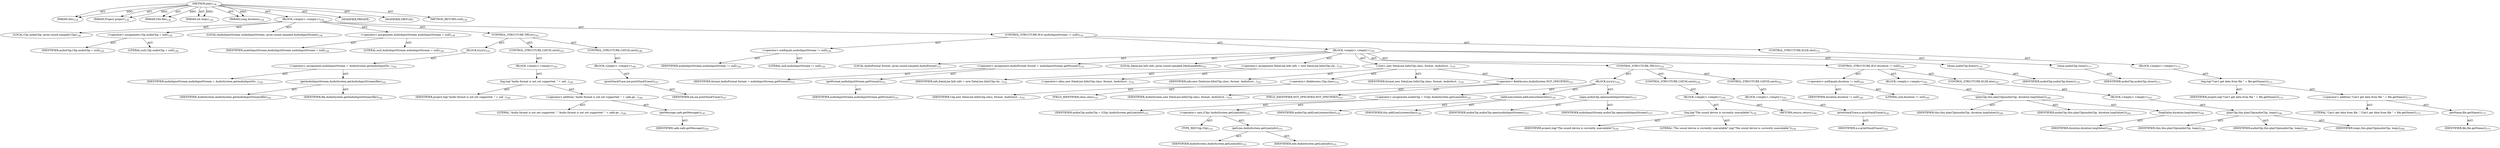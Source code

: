 digraph "play" {  
"111669149699" [label = <(METHOD,play)<SUB>134</SUB>> ]
"115964116994" [label = <(PARAM,this)<SUB>134</SUB>> ]
"115964117003" [label = <(PARAM,Project project)<SUB>134</SUB>> ]
"115964117004" [label = <(PARAM,File file)<SUB>134</SUB>> ]
"115964117005" [label = <(PARAM,int loops)<SUB>134</SUB>> ]
"115964117006" [label = <(PARAM,Long duration)<SUB>134</SUB>> ]
"25769803779" [label = <(BLOCK,&lt;empty&gt;,&lt;empty&gt;)<SUB>134</SUB>> ]
"94489280512" [label = <(LOCAL,Clip audioClip: javax.sound.sampled.Clip)<SUB>136</SUB>> ]
"30064771096" [label = <(&lt;operator&gt;.assignment,Clip audioClip = null)<SUB>136</SUB>> ]
"68719476759" [label = <(IDENTIFIER,audioClip,Clip audioClip = null)<SUB>136</SUB>> ]
"90194313222" [label = <(LITERAL,null,Clip audioClip = null)<SUB>136</SUB>> ]
"94489280513" [label = <(LOCAL,AudioInputStream audioInputStream: javax.sound.sampled.AudioInputStream)<SUB>138</SUB>> ]
"30064771097" [label = <(&lt;operator&gt;.assignment,AudioInputStream audioInputStream = null)<SUB>138</SUB>> ]
"68719476760" [label = <(IDENTIFIER,audioInputStream,AudioInputStream audioInputStream = null)<SUB>138</SUB>> ]
"90194313223" [label = <(LITERAL,null,AudioInputStream audioInputStream = null)<SUB>138</SUB>> ]
"47244640256" [label = <(CONTROL_STRUCTURE,TRY,try)<SUB>141</SUB>> ]
"25769803780" [label = <(BLOCK,try,try)<SUB>141</SUB>> ]
"30064771098" [label = <(&lt;operator&gt;.assignment,audioInputStream = AudioSystem.getAudioInputStr...)<SUB>142</SUB>> ]
"68719476761" [label = <(IDENTIFIER,audioInputStream,audioInputStream = AudioSystem.getAudioInputStr...)<SUB>142</SUB>> ]
"30064771099" [label = <(getAudioInputStream,AudioSystem.getAudioInputStream(file))<SUB>142</SUB>> ]
"68719476762" [label = <(IDENTIFIER,AudioSystem,AudioSystem.getAudioInputStream(file))<SUB>142</SUB>> ]
"68719476763" [label = <(IDENTIFIER,file,AudioSystem.getAudioInputStream(file))<SUB>142</SUB>> ]
"47244640257" [label = <(CONTROL_STRUCTURE,CATCH,catch)<SUB>143</SUB>> ]
"25769803781" [label = <(BLOCK,&lt;empty&gt;,&lt;empty&gt;)<SUB>143</SUB>> ]
"30064771100" [label = <(log,log(&quot;Audio format is not yet supported: &quot; + uaf...)<SUB>144</SUB>> ]
"68719476764" [label = <(IDENTIFIER,project,log(&quot;Audio format is not yet supported: &quot; + uaf...)<SUB>144</SUB>> ]
"30064771101" [label = <(&lt;operator&gt;.addition,&quot;Audio format is not yet supported: &quot; + uafe.ge...)<SUB>144</SUB>> ]
"90194313224" [label = <(LITERAL,&quot;Audio format is not yet supported: &quot;,&quot;Audio format is not yet supported: &quot; + uafe.ge...)<SUB>144</SUB>> ]
"30064771102" [label = <(getMessage,uafe.getMessage())<SUB>145</SUB>> ]
"68719476765" [label = <(IDENTIFIER,uafe,uafe.getMessage())<SUB>145</SUB>> ]
"47244640258" [label = <(CONTROL_STRUCTURE,CATCH,catch)<SUB>146</SUB>> ]
"25769803782" [label = <(BLOCK,&lt;empty&gt;,&lt;empty&gt;)<SUB>146</SUB>> ]
"30064771103" [label = <(printStackTrace,ioe.printStackTrace())<SUB>147</SUB>> ]
"68719476766" [label = <(IDENTIFIER,ioe,ioe.printStackTrace())<SUB>147</SUB>> ]
"47244640259" [label = <(CONTROL_STRUCTURE,IF,if (audioInputStream != null))<SUB>150</SUB>> ]
"30064771104" [label = <(&lt;operator&gt;.notEquals,audioInputStream != null)<SUB>150</SUB>> ]
"68719476767" [label = <(IDENTIFIER,audioInputStream,audioInputStream != null)<SUB>150</SUB>> ]
"90194313225" [label = <(LITERAL,null,audioInputStream != null)<SUB>150</SUB>> ]
"25769803783" [label = <(BLOCK,&lt;empty&gt;,&lt;empty&gt;)<SUB>150</SUB>> ]
"94489280514" [label = <(LOCAL,AudioFormat format: javax.sound.sampled.AudioFormat)<SUB>151</SUB>> ]
"30064771105" [label = <(&lt;operator&gt;.assignment,AudioFormat format = audioInputStream.getFormat())<SUB>151</SUB>> ]
"68719476768" [label = <(IDENTIFIER,format,AudioFormat format = audioInputStream.getFormat())<SUB>151</SUB>> ]
"30064771106" [label = <(getFormat,audioInputStream.getFormat())<SUB>151</SUB>> ]
"68719476769" [label = <(IDENTIFIER,audioInputStream,audioInputStream.getFormat())<SUB>151</SUB>> ]
"94489280515" [label = <(LOCAL,DataLine.Info info: javax.sound.sampled.DataLine$Info)<SUB>152</SUB>> ]
"30064771107" [label = <(&lt;operator&gt;.assignment,DataLine.Info info = new DataLine.Info(Clip.cla...)<SUB>152</SUB>> ]
"68719476770" [label = <(IDENTIFIER,info,DataLine.Info info = new DataLine.Info(Clip.cla...)<SUB>152</SUB>> ]
"30064771108" [label = <(&lt;operator&gt;.alloc,new DataLine.Info(Clip.class, format, AudioSyst...)<SUB>152</SUB>> ]
"30064771109" [label = <(&lt;init&gt;,new DataLine.Info(Clip.class, format, AudioSyst...)<SUB>152</SUB>> ]
"68719476771" [label = <(IDENTIFIER,info,new DataLine.Info(Clip.class, format, AudioSyst...)<SUB>152</SUB>> ]
"30064771110" [label = <(&lt;operator&gt;.fieldAccess,Clip.class)<SUB>152</SUB>> ]
"68719476772" [label = <(IDENTIFIER,Clip,new DataLine.Info(Clip.class, format, AudioSyst...)<SUB>152</SUB>> ]
"55834574860" [label = <(FIELD_IDENTIFIER,class,class)<SUB>152</SUB>> ]
"68719476773" [label = <(IDENTIFIER,format,new DataLine.Info(Clip.class, format, AudioSyst...)<SUB>152</SUB>> ]
"30064771111" [label = <(&lt;operator&gt;.fieldAccess,AudioSystem.NOT_SPECIFIED)<SUB>153</SUB>> ]
"68719476774" [label = <(IDENTIFIER,AudioSystem,new DataLine.Info(Clip.class, format, AudioSyst...)<SUB>153</SUB>> ]
"55834574861" [label = <(FIELD_IDENTIFIER,NOT_SPECIFIED,NOT_SPECIFIED)<SUB>153</SUB>> ]
"47244640260" [label = <(CONTROL_STRUCTURE,TRY,try)<SUB>154</SUB>> ]
"25769803784" [label = <(BLOCK,try,try)<SUB>154</SUB>> ]
"30064771112" [label = <(&lt;operator&gt;.assignment,audioClip = (Clip) AudioSystem.getLine(info))<SUB>155</SUB>> ]
"68719476775" [label = <(IDENTIFIER,audioClip,audioClip = (Clip) AudioSystem.getLine(info))<SUB>155</SUB>> ]
"30064771113" [label = <(&lt;operator&gt;.cast,(Clip) AudioSystem.getLine(info))<SUB>155</SUB>> ]
"180388626432" [label = <(TYPE_REF,Clip,Clip)<SUB>155</SUB>> ]
"30064771114" [label = <(getLine,AudioSystem.getLine(info))<SUB>155</SUB>> ]
"68719476776" [label = <(IDENTIFIER,AudioSystem,AudioSystem.getLine(info))<SUB>155</SUB>> ]
"68719476777" [label = <(IDENTIFIER,info,AudioSystem.getLine(info))<SUB>155</SUB>> ]
"30064771115" [label = <(addLineListener,addLineListener(this))<SUB>156</SUB>> ]
"68719476778" [label = <(IDENTIFIER,audioClip,addLineListener(this))<SUB>156</SUB>> ]
"68719476742" [label = <(IDENTIFIER,this,addLineListener(this))<SUB>156</SUB>> ]
"30064771116" [label = <(open,audioClip.open(audioInputStream))<SUB>157</SUB>> ]
"68719476779" [label = <(IDENTIFIER,audioClip,audioClip.open(audioInputStream))<SUB>157</SUB>> ]
"68719476780" [label = <(IDENTIFIER,audioInputStream,audioClip.open(audioInputStream))<SUB>157</SUB>> ]
"47244640261" [label = <(CONTROL_STRUCTURE,CATCH,catch)<SUB>158</SUB>> ]
"25769803785" [label = <(BLOCK,&lt;empty&gt;,&lt;empty&gt;)<SUB>158</SUB>> ]
"30064771117" [label = <(log,log(&quot;The sound device is currently unavailable&quot;))<SUB>159</SUB>> ]
"68719476781" [label = <(IDENTIFIER,project,log(&quot;The sound device is currently unavailable&quot;))<SUB>159</SUB>> ]
"90194313226" [label = <(LITERAL,&quot;The sound device is currently unavailable&quot;,log(&quot;The sound device is currently unavailable&quot;))<SUB>159</SUB>> ]
"146028888064" [label = <(RETURN,return;,return;)<SUB>160</SUB>> ]
"47244640262" [label = <(CONTROL_STRUCTURE,CATCH,catch)<SUB>161</SUB>> ]
"25769803786" [label = <(BLOCK,&lt;empty&gt;,&lt;empty&gt;)<SUB>161</SUB>> ]
"30064771118" [label = <(printStackTrace,e.printStackTrace())<SUB>162</SUB>> ]
"68719476782" [label = <(IDENTIFIER,e,e.printStackTrace())<SUB>162</SUB>> ]
"47244640263" [label = <(CONTROL_STRUCTURE,IF,if (duration != null))<SUB>165</SUB>> ]
"30064771119" [label = <(&lt;operator&gt;.notEquals,duration != null)<SUB>165</SUB>> ]
"68719476783" [label = <(IDENTIFIER,duration,duration != null)<SUB>165</SUB>> ]
"90194313227" [label = <(LITERAL,null,duration != null)<SUB>165</SUB>> ]
"25769803787" [label = <(BLOCK,&lt;empty&gt;,&lt;empty&gt;)<SUB>165</SUB>> ]
"30064771120" [label = <(playClip,this.playClip(audioClip, duration.longValue()))<SUB>166</SUB>> ]
"68719476743" [label = <(IDENTIFIER,this,this.playClip(audioClip, duration.longValue()))<SUB>166</SUB>> ]
"68719476784" [label = <(IDENTIFIER,audioClip,this.playClip(audioClip, duration.longValue()))<SUB>166</SUB>> ]
"30064771121" [label = <(longValue,duration.longValue())<SUB>166</SUB>> ]
"68719476785" [label = <(IDENTIFIER,duration,duration.longValue())<SUB>166</SUB>> ]
"47244640264" [label = <(CONTROL_STRUCTURE,ELSE,else)<SUB>167</SUB>> ]
"25769803788" [label = <(BLOCK,&lt;empty&gt;,&lt;empty&gt;)<SUB>167</SUB>> ]
"30064771122" [label = <(playClip,this.playClip(audioClip, loops))<SUB>168</SUB>> ]
"68719476744" [label = <(IDENTIFIER,this,this.playClip(audioClip, loops))<SUB>168</SUB>> ]
"68719476786" [label = <(IDENTIFIER,audioClip,this.playClip(audioClip, loops))<SUB>168</SUB>> ]
"68719476787" [label = <(IDENTIFIER,loops,this.playClip(audioClip, loops))<SUB>168</SUB>> ]
"30064771123" [label = <(drain,audioClip.drain())<SUB>170</SUB>> ]
"68719476788" [label = <(IDENTIFIER,audioClip,audioClip.drain())<SUB>170</SUB>> ]
"30064771124" [label = <(close,audioClip.close())<SUB>171</SUB>> ]
"68719476789" [label = <(IDENTIFIER,audioClip,audioClip.close())<SUB>171</SUB>> ]
"47244640265" [label = <(CONTROL_STRUCTURE,ELSE,else)<SUB>172</SUB>> ]
"25769803789" [label = <(BLOCK,&lt;empty&gt;,&lt;empty&gt;)<SUB>172</SUB>> ]
"30064771125" [label = <(log,log(&quot;Can't get data from file &quot; + file.getName()))<SUB>173</SUB>> ]
"68719476790" [label = <(IDENTIFIER,project,log(&quot;Can't get data from file &quot; + file.getName()))<SUB>173</SUB>> ]
"30064771126" [label = <(&lt;operator&gt;.addition,&quot;Can't get data from file &quot; + file.getName())<SUB>173</SUB>> ]
"90194313228" [label = <(LITERAL,&quot;Can't get data from file &quot;,&quot;Can't get data from file &quot; + file.getName())<SUB>173</SUB>> ]
"30064771127" [label = <(getName,file.getName())<SUB>173</SUB>> ]
"68719476791" [label = <(IDENTIFIER,file,file.getName())<SUB>173</SUB>> ]
"133143986188" [label = <(MODIFIER,PRIVATE)> ]
"133143986189" [label = <(MODIFIER,VIRTUAL)> ]
"128849018883" [label = <(METHOD_RETURN,void)<SUB>134</SUB>> ]
  "111669149699" -> "115964116994"  [ label = "AST: "] 
  "111669149699" -> "115964117003"  [ label = "AST: "] 
  "111669149699" -> "115964117004"  [ label = "AST: "] 
  "111669149699" -> "115964117005"  [ label = "AST: "] 
  "111669149699" -> "115964117006"  [ label = "AST: "] 
  "111669149699" -> "25769803779"  [ label = "AST: "] 
  "111669149699" -> "133143986188"  [ label = "AST: "] 
  "111669149699" -> "133143986189"  [ label = "AST: "] 
  "111669149699" -> "128849018883"  [ label = "AST: "] 
  "25769803779" -> "94489280512"  [ label = "AST: "] 
  "25769803779" -> "30064771096"  [ label = "AST: "] 
  "25769803779" -> "94489280513"  [ label = "AST: "] 
  "25769803779" -> "30064771097"  [ label = "AST: "] 
  "25769803779" -> "47244640256"  [ label = "AST: "] 
  "25769803779" -> "47244640259"  [ label = "AST: "] 
  "30064771096" -> "68719476759"  [ label = "AST: "] 
  "30064771096" -> "90194313222"  [ label = "AST: "] 
  "30064771097" -> "68719476760"  [ label = "AST: "] 
  "30064771097" -> "90194313223"  [ label = "AST: "] 
  "47244640256" -> "25769803780"  [ label = "AST: "] 
  "47244640256" -> "47244640257"  [ label = "AST: "] 
  "47244640256" -> "47244640258"  [ label = "AST: "] 
  "25769803780" -> "30064771098"  [ label = "AST: "] 
  "30064771098" -> "68719476761"  [ label = "AST: "] 
  "30064771098" -> "30064771099"  [ label = "AST: "] 
  "30064771099" -> "68719476762"  [ label = "AST: "] 
  "30064771099" -> "68719476763"  [ label = "AST: "] 
  "47244640257" -> "25769803781"  [ label = "AST: "] 
  "25769803781" -> "30064771100"  [ label = "AST: "] 
  "30064771100" -> "68719476764"  [ label = "AST: "] 
  "30064771100" -> "30064771101"  [ label = "AST: "] 
  "30064771101" -> "90194313224"  [ label = "AST: "] 
  "30064771101" -> "30064771102"  [ label = "AST: "] 
  "30064771102" -> "68719476765"  [ label = "AST: "] 
  "47244640258" -> "25769803782"  [ label = "AST: "] 
  "25769803782" -> "30064771103"  [ label = "AST: "] 
  "30064771103" -> "68719476766"  [ label = "AST: "] 
  "47244640259" -> "30064771104"  [ label = "AST: "] 
  "47244640259" -> "25769803783"  [ label = "AST: "] 
  "47244640259" -> "47244640265"  [ label = "AST: "] 
  "30064771104" -> "68719476767"  [ label = "AST: "] 
  "30064771104" -> "90194313225"  [ label = "AST: "] 
  "25769803783" -> "94489280514"  [ label = "AST: "] 
  "25769803783" -> "30064771105"  [ label = "AST: "] 
  "25769803783" -> "94489280515"  [ label = "AST: "] 
  "25769803783" -> "30064771107"  [ label = "AST: "] 
  "25769803783" -> "30064771109"  [ label = "AST: "] 
  "25769803783" -> "47244640260"  [ label = "AST: "] 
  "25769803783" -> "47244640263"  [ label = "AST: "] 
  "25769803783" -> "30064771123"  [ label = "AST: "] 
  "25769803783" -> "30064771124"  [ label = "AST: "] 
  "30064771105" -> "68719476768"  [ label = "AST: "] 
  "30064771105" -> "30064771106"  [ label = "AST: "] 
  "30064771106" -> "68719476769"  [ label = "AST: "] 
  "30064771107" -> "68719476770"  [ label = "AST: "] 
  "30064771107" -> "30064771108"  [ label = "AST: "] 
  "30064771109" -> "68719476771"  [ label = "AST: "] 
  "30064771109" -> "30064771110"  [ label = "AST: "] 
  "30064771109" -> "68719476773"  [ label = "AST: "] 
  "30064771109" -> "30064771111"  [ label = "AST: "] 
  "30064771110" -> "68719476772"  [ label = "AST: "] 
  "30064771110" -> "55834574860"  [ label = "AST: "] 
  "30064771111" -> "68719476774"  [ label = "AST: "] 
  "30064771111" -> "55834574861"  [ label = "AST: "] 
  "47244640260" -> "25769803784"  [ label = "AST: "] 
  "47244640260" -> "47244640261"  [ label = "AST: "] 
  "47244640260" -> "47244640262"  [ label = "AST: "] 
  "25769803784" -> "30064771112"  [ label = "AST: "] 
  "25769803784" -> "30064771115"  [ label = "AST: "] 
  "25769803784" -> "30064771116"  [ label = "AST: "] 
  "30064771112" -> "68719476775"  [ label = "AST: "] 
  "30064771112" -> "30064771113"  [ label = "AST: "] 
  "30064771113" -> "180388626432"  [ label = "AST: "] 
  "30064771113" -> "30064771114"  [ label = "AST: "] 
  "30064771114" -> "68719476776"  [ label = "AST: "] 
  "30064771114" -> "68719476777"  [ label = "AST: "] 
  "30064771115" -> "68719476778"  [ label = "AST: "] 
  "30064771115" -> "68719476742"  [ label = "AST: "] 
  "30064771116" -> "68719476779"  [ label = "AST: "] 
  "30064771116" -> "68719476780"  [ label = "AST: "] 
  "47244640261" -> "25769803785"  [ label = "AST: "] 
  "25769803785" -> "30064771117"  [ label = "AST: "] 
  "25769803785" -> "146028888064"  [ label = "AST: "] 
  "30064771117" -> "68719476781"  [ label = "AST: "] 
  "30064771117" -> "90194313226"  [ label = "AST: "] 
  "47244640262" -> "25769803786"  [ label = "AST: "] 
  "25769803786" -> "30064771118"  [ label = "AST: "] 
  "30064771118" -> "68719476782"  [ label = "AST: "] 
  "47244640263" -> "30064771119"  [ label = "AST: "] 
  "47244640263" -> "25769803787"  [ label = "AST: "] 
  "47244640263" -> "47244640264"  [ label = "AST: "] 
  "30064771119" -> "68719476783"  [ label = "AST: "] 
  "30064771119" -> "90194313227"  [ label = "AST: "] 
  "25769803787" -> "30064771120"  [ label = "AST: "] 
  "30064771120" -> "68719476743"  [ label = "AST: "] 
  "30064771120" -> "68719476784"  [ label = "AST: "] 
  "30064771120" -> "30064771121"  [ label = "AST: "] 
  "30064771121" -> "68719476785"  [ label = "AST: "] 
  "47244640264" -> "25769803788"  [ label = "AST: "] 
  "25769803788" -> "30064771122"  [ label = "AST: "] 
  "30064771122" -> "68719476744"  [ label = "AST: "] 
  "30064771122" -> "68719476786"  [ label = "AST: "] 
  "30064771122" -> "68719476787"  [ label = "AST: "] 
  "30064771123" -> "68719476788"  [ label = "AST: "] 
  "30064771124" -> "68719476789"  [ label = "AST: "] 
  "47244640265" -> "25769803789"  [ label = "AST: "] 
  "25769803789" -> "30064771125"  [ label = "AST: "] 
  "30064771125" -> "68719476790"  [ label = "AST: "] 
  "30064771125" -> "30064771126"  [ label = "AST: "] 
  "30064771126" -> "90194313228"  [ label = "AST: "] 
  "30064771126" -> "30064771127"  [ label = "AST: "] 
  "30064771127" -> "68719476791"  [ label = "AST: "] 
  "111669149699" -> "115964116994"  [ label = "DDG: "] 
  "111669149699" -> "115964117003"  [ label = "DDG: "] 
  "111669149699" -> "115964117004"  [ label = "DDG: "] 
  "111669149699" -> "115964117005"  [ label = "DDG: "] 
  "111669149699" -> "115964117006"  [ label = "DDG: "] 
}
